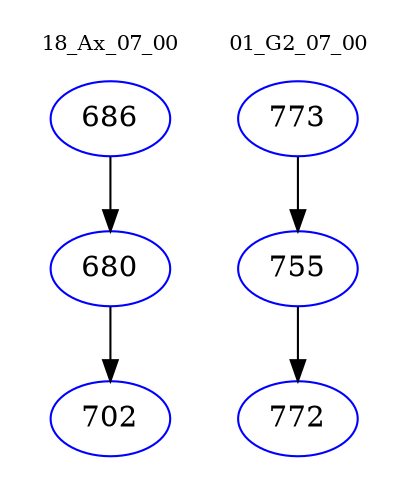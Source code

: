 digraph{
subgraph cluster_0 {
color = white
label = "18_Ax_07_00";
fontsize=10;
T0_686 [label="686", color="blue"]
T0_686 -> T0_680 [color="black"]
T0_680 [label="680", color="blue"]
T0_680 -> T0_702 [color="black"]
T0_702 [label="702", color="blue"]
}
subgraph cluster_1 {
color = white
label = "01_G2_07_00";
fontsize=10;
T1_773 [label="773", color="blue"]
T1_773 -> T1_755 [color="black"]
T1_755 [label="755", color="blue"]
T1_755 -> T1_772 [color="black"]
T1_772 [label="772", color="blue"]
}
}
